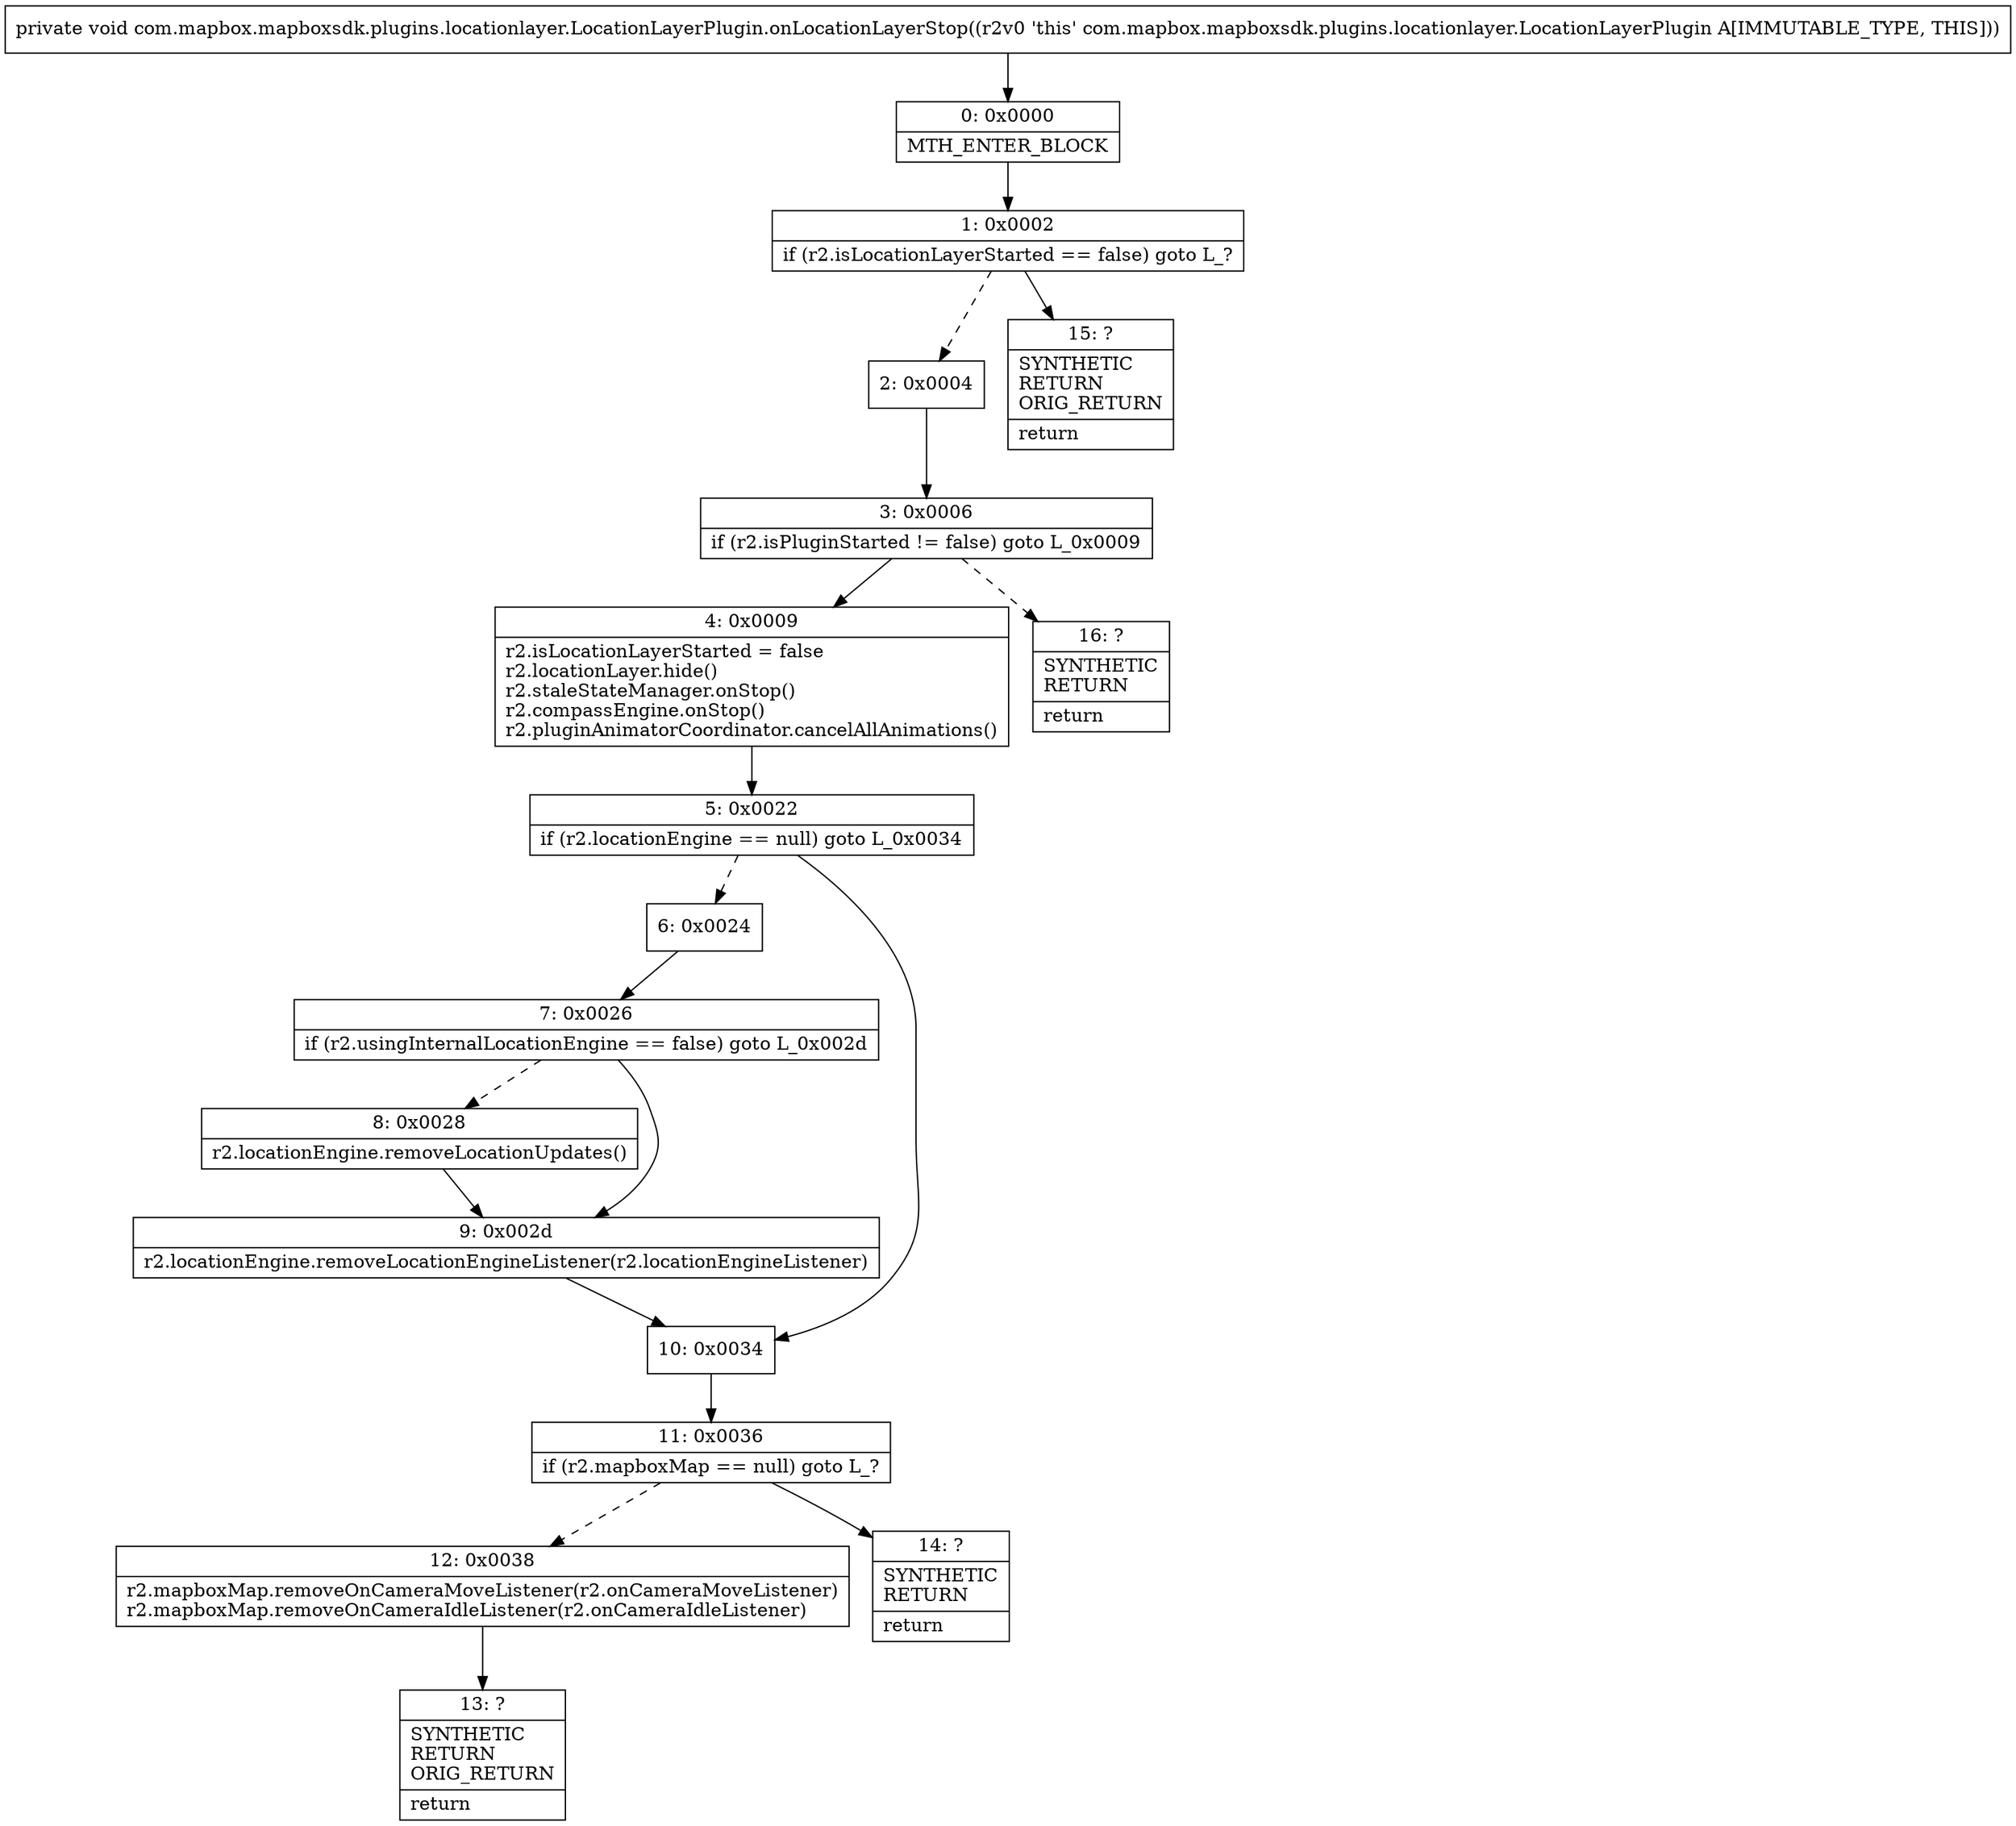 digraph "CFG forcom.mapbox.mapboxsdk.plugins.locationlayer.LocationLayerPlugin.onLocationLayerStop()V" {
Node_0 [shape=record,label="{0\:\ 0x0000|MTH_ENTER_BLOCK\l}"];
Node_1 [shape=record,label="{1\:\ 0x0002|if (r2.isLocationLayerStarted == false) goto L_?\l}"];
Node_2 [shape=record,label="{2\:\ 0x0004}"];
Node_3 [shape=record,label="{3\:\ 0x0006|if (r2.isPluginStarted != false) goto L_0x0009\l}"];
Node_4 [shape=record,label="{4\:\ 0x0009|r2.isLocationLayerStarted = false\lr2.locationLayer.hide()\lr2.staleStateManager.onStop()\lr2.compassEngine.onStop()\lr2.pluginAnimatorCoordinator.cancelAllAnimations()\l}"];
Node_5 [shape=record,label="{5\:\ 0x0022|if (r2.locationEngine == null) goto L_0x0034\l}"];
Node_6 [shape=record,label="{6\:\ 0x0024}"];
Node_7 [shape=record,label="{7\:\ 0x0026|if (r2.usingInternalLocationEngine == false) goto L_0x002d\l}"];
Node_8 [shape=record,label="{8\:\ 0x0028|r2.locationEngine.removeLocationUpdates()\l}"];
Node_9 [shape=record,label="{9\:\ 0x002d|r2.locationEngine.removeLocationEngineListener(r2.locationEngineListener)\l}"];
Node_10 [shape=record,label="{10\:\ 0x0034}"];
Node_11 [shape=record,label="{11\:\ 0x0036|if (r2.mapboxMap == null) goto L_?\l}"];
Node_12 [shape=record,label="{12\:\ 0x0038|r2.mapboxMap.removeOnCameraMoveListener(r2.onCameraMoveListener)\lr2.mapboxMap.removeOnCameraIdleListener(r2.onCameraIdleListener)\l}"];
Node_13 [shape=record,label="{13\:\ ?|SYNTHETIC\lRETURN\lORIG_RETURN\l|return\l}"];
Node_14 [shape=record,label="{14\:\ ?|SYNTHETIC\lRETURN\l|return\l}"];
Node_15 [shape=record,label="{15\:\ ?|SYNTHETIC\lRETURN\lORIG_RETURN\l|return\l}"];
Node_16 [shape=record,label="{16\:\ ?|SYNTHETIC\lRETURN\l|return\l}"];
MethodNode[shape=record,label="{private void com.mapbox.mapboxsdk.plugins.locationlayer.LocationLayerPlugin.onLocationLayerStop((r2v0 'this' com.mapbox.mapboxsdk.plugins.locationlayer.LocationLayerPlugin A[IMMUTABLE_TYPE, THIS])) }"];
MethodNode -> Node_0;
Node_0 -> Node_1;
Node_1 -> Node_2[style=dashed];
Node_1 -> Node_15;
Node_2 -> Node_3;
Node_3 -> Node_4;
Node_3 -> Node_16[style=dashed];
Node_4 -> Node_5;
Node_5 -> Node_6[style=dashed];
Node_5 -> Node_10;
Node_6 -> Node_7;
Node_7 -> Node_8[style=dashed];
Node_7 -> Node_9;
Node_8 -> Node_9;
Node_9 -> Node_10;
Node_10 -> Node_11;
Node_11 -> Node_12[style=dashed];
Node_11 -> Node_14;
Node_12 -> Node_13;
}

